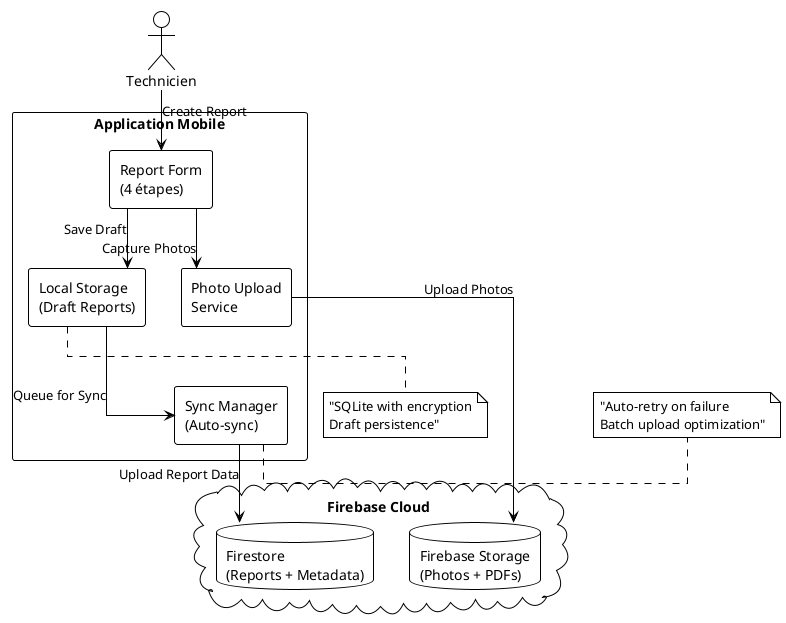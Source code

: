 puml
@startuml
!theme plain
skinparam linetype ortho

actor "Technicien" as TECH

rectangle "Application Mobile" as APP {
    rectangle "Report Form\n(4 étapes)" as UI
    rectangle "Local Storage\n(Draft Reports)" as LOCAL_DB
    rectangle "Sync Manager\n(Auto-sync)" as SYNC
    rectangle "Photo Upload\nService" as PHOTO_SERVICE
}

cloud "Firebase Cloud" as CLOUD {
    database "Firestore\n(Reports + Metadata)" as FIRESTORE
    database "Firebase Storage\n(Photos + PDFs)" as STORAGE
}

TECH --> UI : "Create Report"
UI --> LOCAL_DB : "Save Draft"
LOCAL_DB --> SYNC : "Queue for Sync"

SYNC --> FIRESTORE : "Upload Report Data"
PHOTO_SERVICE --> STORAGE : "Upload Photos"
UI --> PHOTO_SERVICE : "Capture Photos"

note right of SYNC : "Auto-retry on failure\nBatch upload optimization"
note bottom of LOCAL_DB : "SQLite with encryption\nDraft persistence"

@enduml
